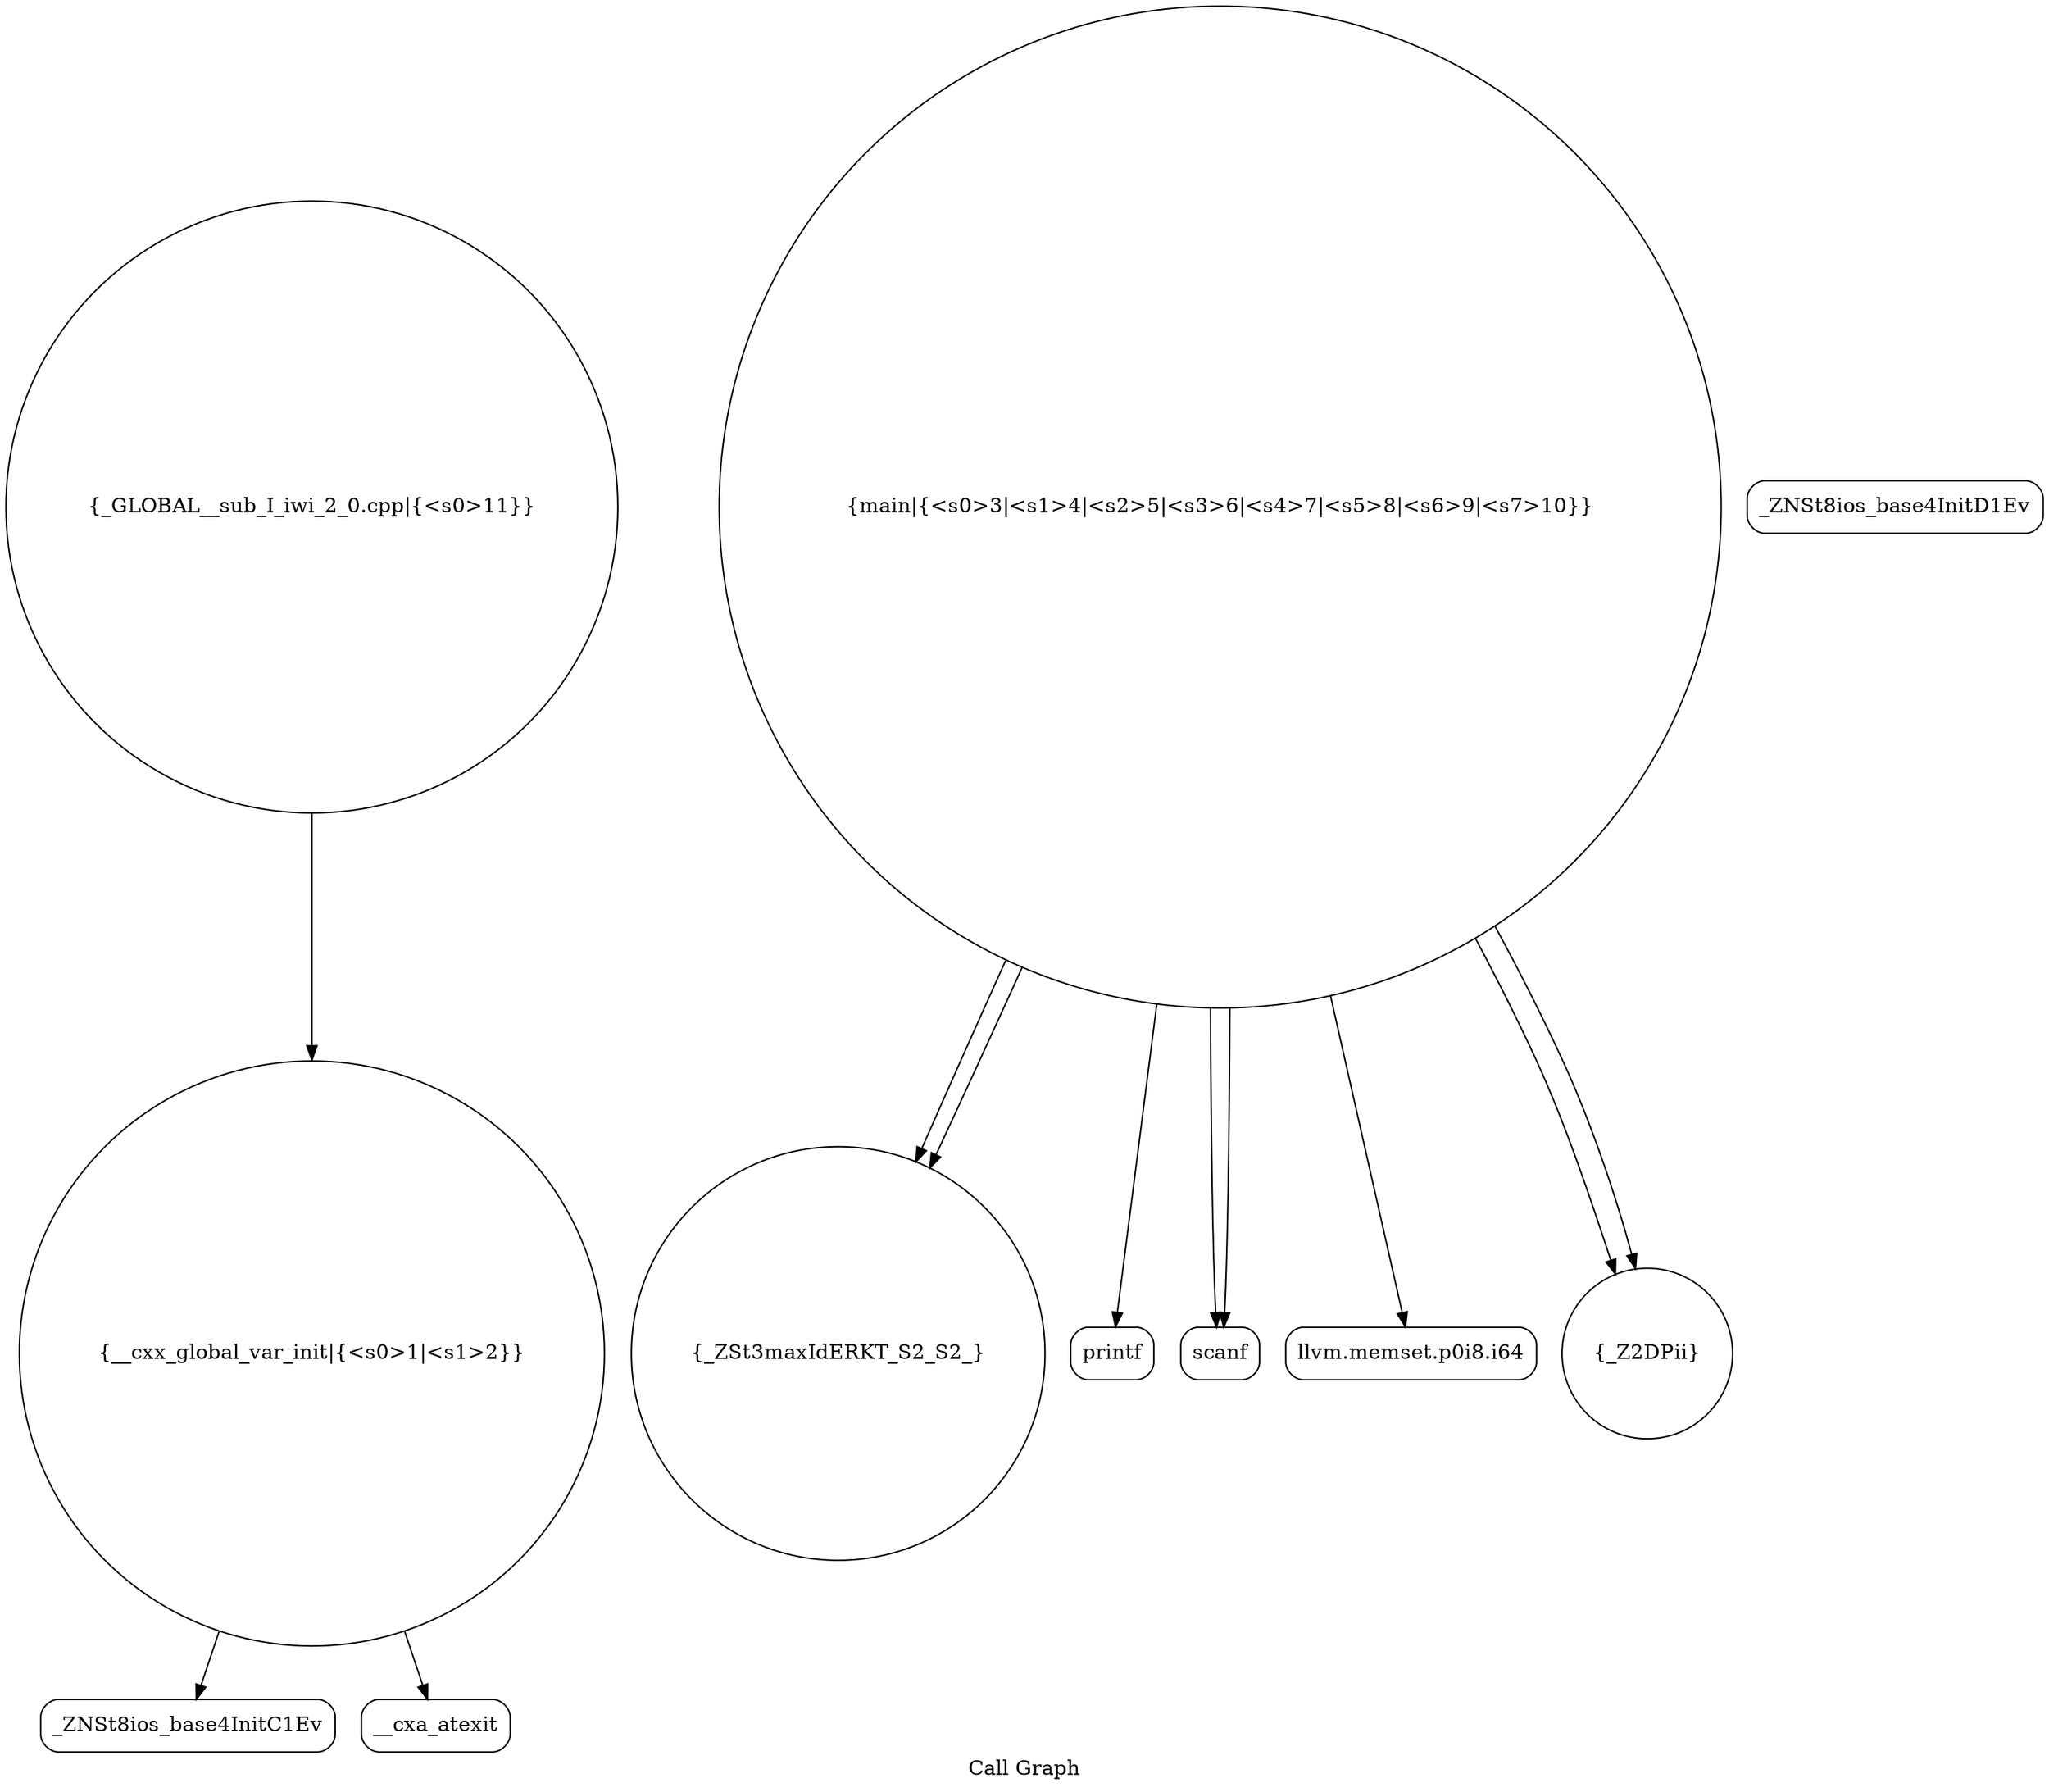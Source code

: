 digraph "Call Graph" {
	label="Call Graph";

	Node0x555fc28cc4e0 [shape=record,shape=circle,label="{__cxx_global_var_init|{<s0>1|<s1>2}}"];
	Node0x555fc28cc4e0:s0 -> Node0x555fc28cc970[color=black];
	Node0x555fc28cc4e0:s1 -> Node0x555fc28cca70[color=black];
	Node0x555fc28ccc70 [shape=record,shape=circle,label="{_ZSt3maxIdERKT_S2_S2_}"];
	Node0x555fc28cc9f0 [shape=record,shape=Mrecord,label="{_ZNSt8ios_base4InitD1Ev}"];
	Node0x555fc28ccd70 [shape=record,shape=Mrecord,label="{printf}"];
	Node0x555fc28ccaf0 [shape=record,shape=circle,label="{main|{<s0>3|<s1>4|<s2>5|<s3>6|<s4>7|<s5>8|<s6>9|<s7>10}}"];
	Node0x555fc28ccaf0:s0 -> Node0x555fc28ccb70[color=black];
	Node0x555fc28ccaf0:s1 -> Node0x555fc28ccb70[color=black];
	Node0x555fc28ccaf0:s2 -> Node0x555fc28ccbf0[color=black];
	Node0x555fc28ccaf0:s3 -> Node0x555fc28cccf0[color=black];
	Node0x555fc28ccaf0:s4 -> Node0x555fc28cccf0[color=black];
	Node0x555fc28ccaf0:s5 -> Node0x555fc28ccc70[color=black];
	Node0x555fc28ccaf0:s6 -> Node0x555fc28ccc70[color=black];
	Node0x555fc28ccaf0:s7 -> Node0x555fc28ccd70[color=black];
	Node0x555fc28ccbf0 [shape=record,shape=Mrecord,label="{llvm.memset.p0i8.i64}"];
	Node0x555fc28cc970 [shape=record,shape=Mrecord,label="{_ZNSt8ios_base4InitC1Ev}"];
	Node0x555fc28cccf0 [shape=record,shape=circle,label="{_Z2DPii}"];
	Node0x555fc28cca70 [shape=record,shape=Mrecord,label="{__cxa_atexit}"];
	Node0x555fc28ccdf0 [shape=record,shape=circle,label="{_GLOBAL__sub_I_iwi_2_0.cpp|{<s0>11}}"];
	Node0x555fc28ccdf0:s0 -> Node0x555fc28cc4e0[color=black];
	Node0x555fc28ccb70 [shape=record,shape=Mrecord,label="{scanf}"];
}
